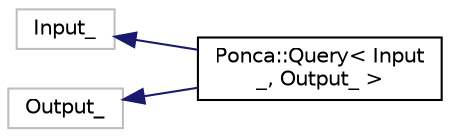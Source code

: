 digraph "Graphical Class Hierarchy"
{
 // INTERACTIVE_SVG=YES
 // LATEX_PDF_SIZE
  bgcolor="transparent";
  edge [fontname="Helvetica",fontsize="10",labelfontname="Helvetica",labelfontsize="10"];
  node [fontname="Helvetica",fontsize="10",shape=record];
  rankdir="LR";
  Node0 [label="Input_",height=0.2,width=0.4,color="grey75",tooltip=" "];
  Node0 -> Node1 [dir="back",color="midnightblue",fontsize="10",style="solid",fontname="Helvetica"];
  Node1 [label="Ponca::Query\< Input\l_, Output_ \>",height=0.2,width=0.4,color="black",URL="$group__spatialpartitioning.html#structPonca_1_1Query",tooltip=" "];
  Node2 [label="Output_",height=0.2,width=0.4,color="grey75",tooltip=" "];
  Node2 -> Node1 [dir="back",color="midnightblue",fontsize="10",style="solid",fontname="Helvetica"];
}
